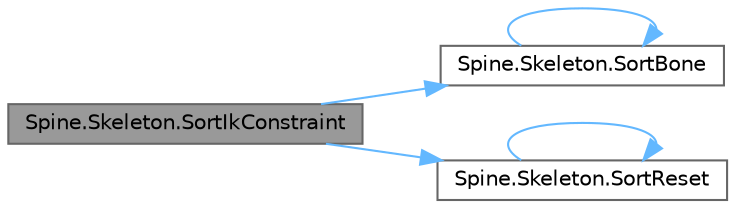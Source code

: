 digraph "Spine.Skeleton.SortIkConstraint"
{
 // LATEX_PDF_SIZE
  bgcolor="transparent";
  edge [fontname=Helvetica,fontsize=10,labelfontname=Helvetica,labelfontsize=10];
  node [fontname=Helvetica,fontsize=10,shape=box,height=0.2,width=0.4];
  rankdir="LR";
  Node1 [id="Node000001",label="Spine.Skeleton.SortIkConstraint",height=0.2,width=0.4,color="gray40", fillcolor="grey60", style="filled", fontcolor="black",tooltip=" "];
  Node1 -> Node2 [id="edge1_Node000001_Node000002",color="steelblue1",style="solid",tooltip=" "];
  Node2 [id="Node000002",label="Spine.Skeleton.SortBone",height=0.2,width=0.4,color="grey40", fillcolor="white", style="filled",URL="$class_spine_1_1_skeleton.html#a2503b8fb7b8cbd09613c2cecc26872c9",tooltip=" "];
  Node2 -> Node2 [id="edge2_Node000002_Node000002",color="steelblue1",style="solid",tooltip=" "];
  Node1 -> Node3 [id="edge3_Node000001_Node000003",color="steelblue1",style="solid",tooltip=" "];
  Node3 [id="Node000003",label="Spine.Skeleton.SortReset",height=0.2,width=0.4,color="grey40", fillcolor="white", style="filled",URL="$class_spine_1_1_skeleton.html#a45738656ecb339511e9904ff3039e861",tooltip=" "];
  Node3 -> Node3 [id="edge4_Node000003_Node000003",color="steelblue1",style="solid",tooltip=" "];
}
